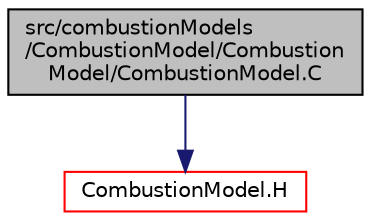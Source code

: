 digraph "src/combustionModels/CombustionModel/CombustionModel/CombustionModel.C"
{
  bgcolor="transparent";
  edge [fontname="Helvetica",fontsize="10",labelfontname="Helvetica",labelfontsize="10"];
  node [fontname="Helvetica",fontsize="10",shape=record];
  Node1 [label="src/combustionModels\l/CombustionModel/Combustion\lModel/CombustionModel.C",height=0.2,width=0.4,color="black", fillcolor="grey75", style="filled" fontcolor="black"];
  Node1 -> Node2 [color="midnightblue",fontsize="10",style="solid",fontname="Helvetica"];
  Node2 [label="CombustionModel.H",height=0.2,width=0.4,color="red",URL="$CombustionModel_8H.html"];
}
